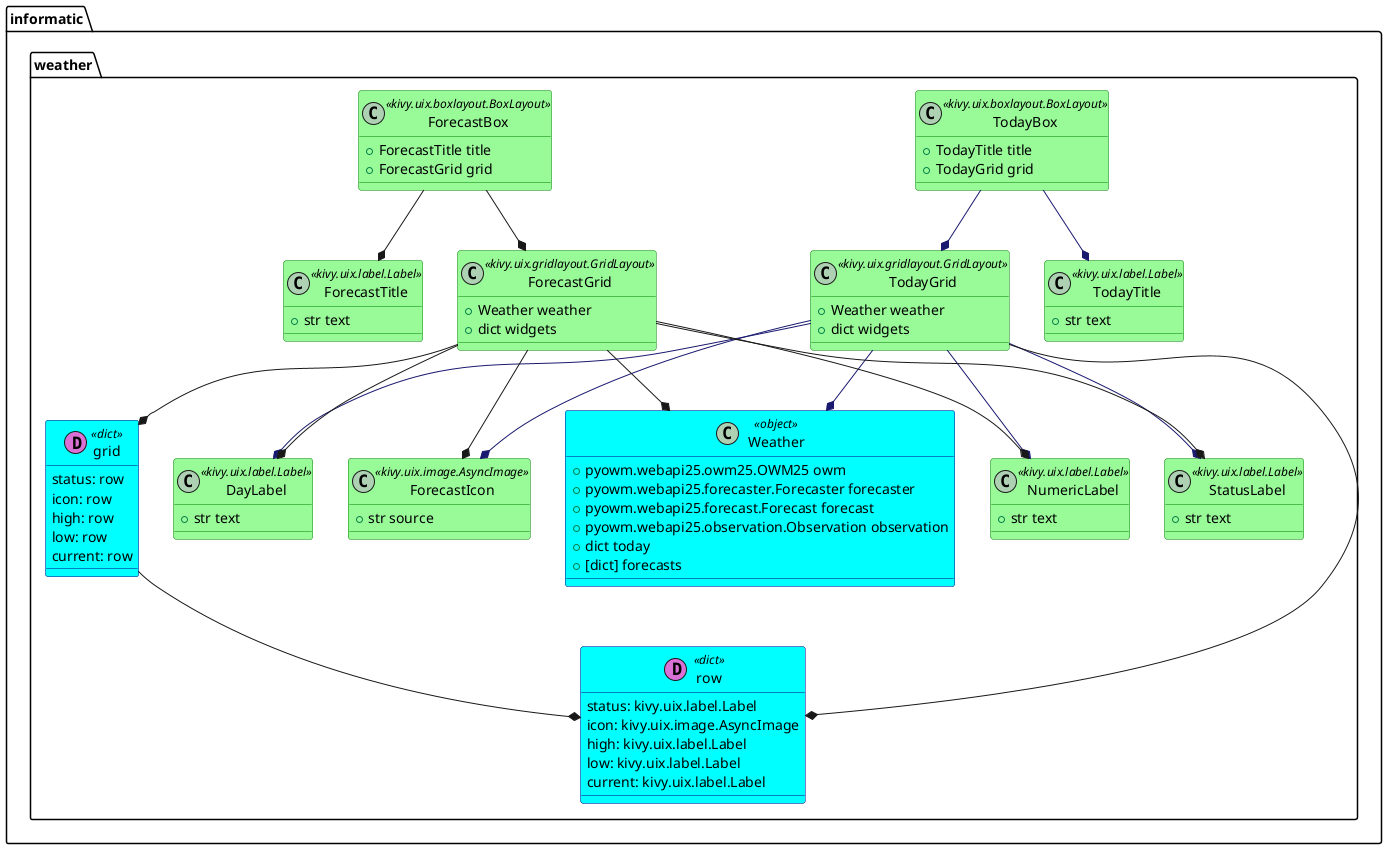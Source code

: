 @startuml

skinparam class {
    BackgroundColor<< kivy.uix.label.Label >> PaleGreen
  	ArrowColor<< kivy.uix.label.Label >> SeaGreen
  	BorderColor<< kivy.uix.label.Label >> Green
    BackgroundColor<< kivy.uix.gridlayout.GridLayout >> PaleGreen
  	ArrowColor<< kivy.uix.gridlayout.GridLayout >> SeaGreen
  	BorderColor<< kivy.uix.gridlayout.GridLayout >> Green
    BackgroundColor<< kivy.uix.boxlayout.BoxLayout >> PaleGreen
  	ArrowColor<< kivy.uix.boxlayout.BoxLayout >> SeaGreen
  	BorderColor<< kivy.uix.boxlayout.BoxLayout >> Green
    BackgroundColor<< kivy.uix.image.AsyncImage >> PaleGreen
  	ArrowColor<< kivy.uix.image.AsyncImage >> SeaGreen
  	BorderColor<< kivy.uix.image.AsyncImage >> Green
    BackgroundColor<< object >> Cyan
  	ArrowColor<< object >> SeaGreen
  	BorderColor<< object >> DarkBlue
    BackgroundColor<< dict >> Cyan
  	ArrowColor<< dict >> SeaGreen
  	BorderColor<< dict >> DarkBlue
}


namespace informatic.weather {
    class Weather<< object >> {
        + pyowm.webapi25.owm25.OWM25 owm
        + pyowm.webapi25.forecaster.Forecaster forecaster
        + pyowm.webapi25.forecast.Forecast forecast
        + pyowm.webapi25.observation.Observation observation
        + dict today
        + [dict] forecasts
    }

    class NumericLabel<< kivy.uix.label.Label >> #palegreen {
        + str text
    }

    class StatusLabel<< kivy.uix.label.Label >> {
        + str text
    }

    class DayLabel<< kivy.uix.label.Label >> {
        + str text
    }

    class ForecastIcon<< kivy.uix.image.AsyncImage >> {
        + str source
    }

    class ForecastGrid<< kivy.uix.gridlayout.GridLayout >> {
        + Weather weather
        + dict widgets
    }

    class TodayGrid<< kivy.uix.gridlayout.GridLayout >> {
        + Weather weather
        + dict widgets
    }

    class TodayTitle<< kivy.uix.label.Label >> {
        + str text
    }

    class ForecastTitle<< kivy.uix.label.Label >> {
        + str text
    }

    class TodayBox << kivy.uix.boxlayout.BoxLayout >> {
        + TodayTitle title
        + TodayGrid grid
    }

    class ForecastBox << kivy.uix.boxlayout.BoxLayout >> {
        + ForecastTitle title
        + ForecastGrid grid
    }

    class row << (D,orchid) dict >> {
        status: kivy.uix.label.Label
        icon: kivy.uix.image.AsyncImage
        high: kivy.uix.label.Label
        low: kivy.uix.label.Label
        current: kivy.uix.label.Label
    }

    class grid << (D,orchid) dict >> {
        status: row
        icon: row
        high: row
        low: row
        current: row
    }

    TodayBox --[#MidnightBlue]* TodayTitle
    TodayBox --[#MidnightBlue]* TodayGrid
    TodayGrid --[#MidnightBlue]* NumericLabel
    TodayGrid --[#MidnightBlue]* StatusLabel
    TodayGrid --[#MidnightBlue]* DayLabel
    TodayGrid --[#MidnightBlue]* ForecastIcon
    TodayGrid --[#MidnightBlue]* Weather
    ForecastBox --* ForecastTitle
    ForecastGrid --* NumericLabel
    ForecastGrid --* StatusLabel
    ForecastGrid --* DayLabel
    ForecastGrid --* ForecastIcon
    ForecastBox --* ForecastGrid
    ForecastGrid --* Weather
    TodayGrid --* row
    ForecastGrid --* grid
    grid --* row
}

@enduml
